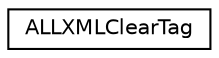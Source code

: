 digraph "类继承关系图"
{
  edge [fontname="Helvetica",fontsize="10",labelfontname="Helvetica",labelfontsize="10"];
  node [fontname="Helvetica",fontsize="10",shape=record];
  rankdir="LR";
  Node1 [label="ALLXMLClearTag",height=0.2,width=0.4,color="black", fillcolor="white", style="filled",URL="$struct_a_l_l_x_m_l_clear_tag.html"];
}
